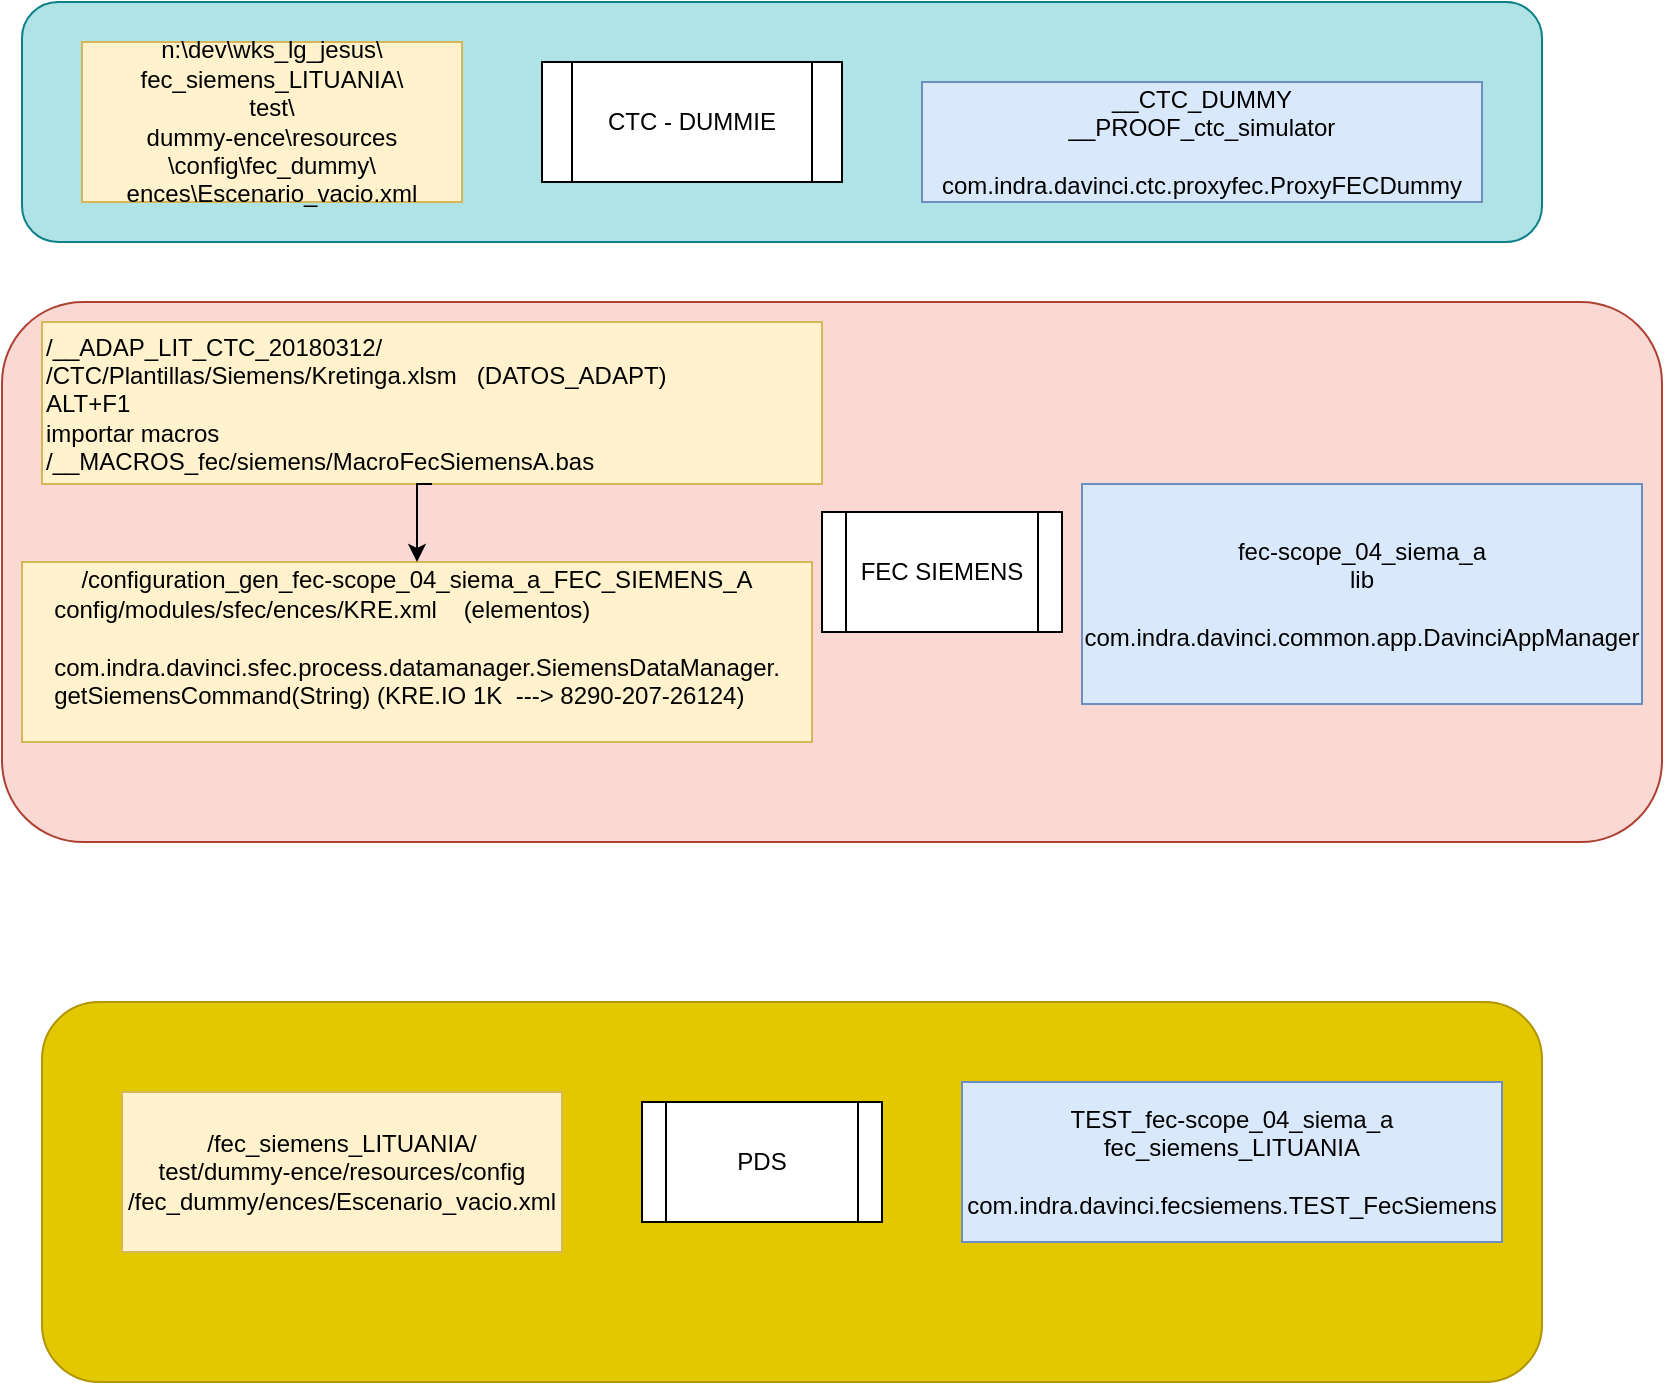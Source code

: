 <mxfile version="15.2.7" type="github">
  <diagram id="R2lEEEUBdFMjLlhIrx00" name="Page-1">
    <mxGraphModel dx="920" dy="878" grid="1" gridSize="10" guides="1" tooltips="1" connect="1" arrows="1" fold="1" page="1" pageScale="1" pageWidth="850" pageHeight="1100" math="0" shadow="0" extFonts="Permanent Marker^https://fonts.googleapis.com/css?family=Permanent+Marker">
      <root>
        <mxCell id="0" />
        <mxCell id="1" parent="0" />
        <mxCell id="BwQDbkt73YdcrB1kdTZX-1" value="" style="group" vertex="1" connectable="0" parent="1">
          <mxGeometry x="20" y="540" width="750" height="190" as="geometry" />
        </mxCell>
        <mxCell id="QB4yElVCB4v4jR-u9dC9-13" value="" style="rounded=1;whiteSpace=wrap;html=1;fillColor=#e3c800;strokeColor=#B09500;fontColor=#000000;" parent="BwQDbkt73YdcrB1kdTZX-1" vertex="1">
          <mxGeometry width="750" height="190" as="geometry" />
        </mxCell>
        <mxCell id="QB4yElVCB4v4jR-u9dC9-7" value="PDS" style="shape=process;whiteSpace=wrap;html=1;backgroundOutline=1;" parent="BwQDbkt73YdcrB1kdTZX-1" vertex="1">
          <mxGeometry x="300" y="50" width="120" height="60" as="geometry" />
        </mxCell>
        <mxCell id="QB4yElVCB4v4jR-u9dC9-8" value="TEST_fec-scope_04_siema_a&lt;br&gt;fec_siemens_LITUANIA&lt;br&gt;&lt;br&gt;com.indra.davinci.fecsiemens.TEST_FecSiemens&lt;br&gt;" style="text;html=1;strokeColor=#6c8ebf;fillColor=#dae8fc;align=center;verticalAlign=middle;whiteSpace=wrap;rounded=0;" parent="BwQDbkt73YdcrB1kdTZX-1" vertex="1">
          <mxGeometry x="460" y="40" width="270" height="80" as="geometry" />
        </mxCell>
        <mxCell id="QB4yElVCB4v4jR-u9dC9-11" value="/fec_siemens_LITUANIA/&lt;br&gt;test/dummy-ence/resources/config&lt;br&gt;/fec_dummy/ences/Escenario_vacio.xml" style="text;html=1;strokeColor=#d6b656;fillColor=#fff2cc;align=center;verticalAlign=middle;whiteSpace=wrap;rounded=0;" parent="BwQDbkt73YdcrB1kdTZX-1" vertex="1">
          <mxGeometry x="40" y="45" width="220" height="80" as="geometry" />
        </mxCell>
        <mxCell id="BwQDbkt73YdcrB1kdTZX-5" value="" style="group" vertex="1" connectable="0" parent="1">
          <mxGeometry x="10" y="40" width="760" height="120" as="geometry" />
        </mxCell>
        <mxCell id="BwQDbkt73YdcrB1kdTZX-4" value="" style="rounded=1;whiteSpace=wrap;html=1;fillColor=#b0e3e6;strokeColor=#0e8088;" vertex="1" parent="BwQDbkt73YdcrB1kdTZX-5">
          <mxGeometry width="760" height="120" as="geometry" />
        </mxCell>
        <mxCell id="QB4yElVCB4v4jR-u9dC9-6" value="CTC - DUMMIE" style="shape=process;whiteSpace=wrap;html=1;backgroundOutline=1;" parent="BwQDbkt73YdcrB1kdTZX-5" vertex="1">
          <mxGeometry x="260" y="30" width="150" height="60" as="geometry" />
        </mxCell>
        <mxCell id="QB4yElVCB4v4jR-u9dC9-10" value="__CTC_DUMMY&lt;br&gt;__PROOF_ctc_simulator&lt;br&gt;&lt;br&gt;com.indra.davinci.ctc.proxyfec.ProxyFECDummy" style="text;html=1;strokeColor=#6c8ebf;fillColor=#dae8fc;align=center;verticalAlign=middle;whiteSpace=wrap;rounded=0;" parent="BwQDbkt73YdcrB1kdTZX-5" vertex="1">
          <mxGeometry x="450" y="40" width="280" height="60" as="geometry" />
        </mxCell>
        <mxCell id="QDFLQy48Gwb5qH2AuqSx-1" value="n:\dev\wks_lg_jesus\&lt;br&gt;fec_siemens_LITUANIA\&lt;br&gt;test\&lt;br&gt;dummy-ence\resources&lt;br&gt;\config\fec_dummy\&lt;br&gt;ences\Escenario_vacio.xml" style="text;html=1;strokeColor=#d6b656;fillColor=#fff2cc;align=center;verticalAlign=middle;whiteSpace=wrap;rounded=0;" parent="BwQDbkt73YdcrB1kdTZX-5" vertex="1">
          <mxGeometry x="30" y="20" width="190" height="80" as="geometry" />
        </mxCell>
        <mxCell id="BwQDbkt73YdcrB1kdTZX-7" value="" style="group" vertex="1" connectable="0" parent="1">
          <mxGeometry y="190" width="830" height="270" as="geometry" />
        </mxCell>
        <mxCell id="BwQDbkt73YdcrB1kdTZX-2" value="" style="rounded=1;whiteSpace=wrap;html=1;fillColor=#fad9d5;strokeColor=#ae4132;" vertex="1" parent="BwQDbkt73YdcrB1kdTZX-7">
          <mxGeometry width="830" height="270" as="geometry" />
        </mxCell>
        <mxCell id="QB4yElVCB4v4jR-u9dC9-5" value="FEC SIEMENS" style="shape=process;whiteSpace=wrap;html=1;backgroundOutline=1;" parent="BwQDbkt73YdcrB1kdTZX-7" vertex="1">
          <mxGeometry x="410" y="105" width="120" height="60" as="geometry" />
        </mxCell>
        <mxCell id="QB4yElVCB4v4jR-u9dC9-9" value="fec-scope_04_siema_a&lt;br&gt;lib&lt;br&gt;&lt;br&gt;com.indra.davinci.common.app.DavinciAppManager" style="text;html=1;strokeColor=#6c8ebf;fillColor=#dae8fc;align=center;verticalAlign=middle;whiteSpace=wrap;rounded=0;" parent="BwQDbkt73YdcrB1kdTZX-7" vertex="1">
          <mxGeometry x="540" y="91" width="280" height="110" as="geometry" />
        </mxCell>
        <mxCell id="QDFLQy48Gwb5qH2AuqSx-2" value="/__ADAP_LIT_CTC_20180312/&lt;br&gt;/CTC/Plantillas/Siemens/Kretinga.xlsm&amp;nbsp; &amp;nbsp;(DATOS_ADAPT)&lt;br&gt;ALT+F1&lt;br&gt;importar macros&lt;br&gt;/__MACROS_fec/siemens/MacroFecSiemensA.bas&lt;br&gt;" style="text;html=1;strokeColor=#d6b656;fillColor=#fff2cc;align=left;verticalAlign=middle;whiteSpace=wrap;rounded=0;" parent="BwQDbkt73YdcrB1kdTZX-7" vertex="1">
          <mxGeometry x="20" y="10" width="390" height="81" as="geometry" />
        </mxCell>
        <mxCell id="pC3ntmLX9uvUexjrenxn-2" value="/configuration_gen_fec-scope_04_siema_a_FEC_SIEMENS_A&lt;br&gt;&lt;div style=&quot;text-align: left&quot;&gt;&lt;span&gt;config/modules/sfec/ences/KRE.xml&amp;nbsp; &amp;nbsp; (elementos)&lt;/span&gt;&lt;/div&gt;&lt;div style=&quot;text-align: left&quot;&gt;&lt;span&gt;&lt;br&gt;&lt;/span&gt;&lt;/div&gt;&lt;div style=&quot;text-align: left&quot;&gt;&lt;span&gt;com.indra.davinci.sfec.process.datamanager.SiemensDataManager.&lt;/span&gt;&lt;/div&gt;&lt;div style=&quot;text-align: left&quot;&gt;&lt;span&gt;getSiemensCommand(String) (&lt;/span&gt;&lt;span&gt;KRE.IO 1K&amp;nbsp; ---&amp;gt;&amp;nbsp;&lt;/span&gt;&lt;span&gt;8290-207-26124)&lt;/span&gt;&lt;/div&gt;&lt;div style=&quot;text-align: left&quot;&gt;&lt;span&gt;&lt;br&gt;&lt;/span&gt;&lt;/div&gt;" style="text;html=1;strokeColor=#d6b656;fillColor=#fff2cc;align=center;verticalAlign=middle;whiteSpace=wrap;rounded=0;" parent="BwQDbkt73YdcrB1kdTZX-7" vertex="1">
          <mxGeometry x="10" y="130" width="395" height="90" as="geometry" />
        </mxCell>
        <mxCell id="sruSKKzcnbRnCq-W4u0y-1" style="edgeStyle=orthogonalEdgeStyle;rounded=0;orthogonalLoop=1;jettySize=auto;html=1;exitX=0.5;exitY=1;exitDx=0;exitDy=0;entryX=0.5;entryY=0;entryDx=0;entryDy=0;" parent="BwQDbkt73YdcrB1kdTZX-7" source="QDFLQy48Gwb5qH2AuqSx-2" target="pC3ntmLX9uvUexjrenxn-2" edge="1">
          <mxGeometry x="-60" as="geometry" />
        </mxCell>
      </root>
    </mxGraphModel>
  </diagram>
</mxfile>
